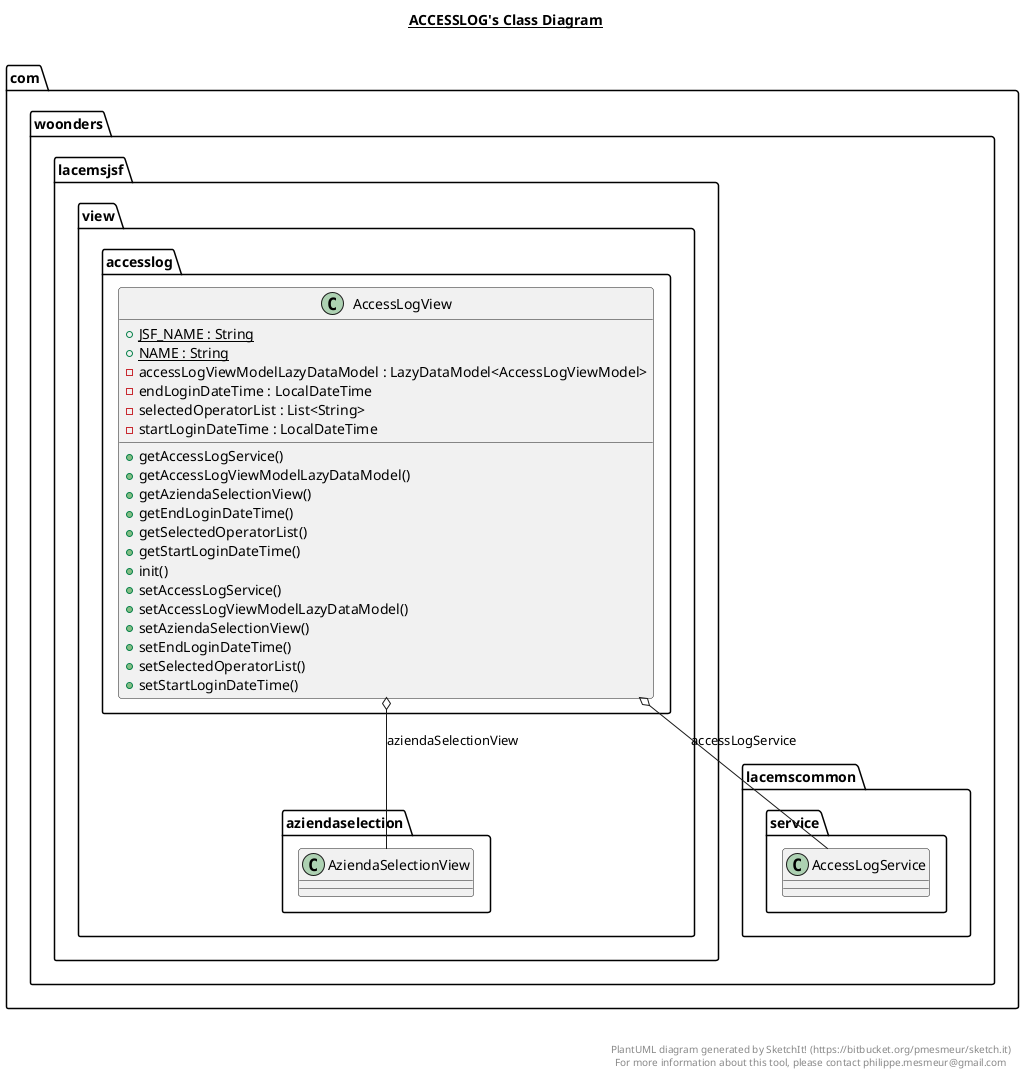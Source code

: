 @startuml

title __ACCESSLOG's Class Diagram__\n

  namespace com.woonders.lacemsjsf.view.accesslog {
    class com.woonders.lacemsjsf.view.accesslog.AccessLogView {
        {static} + JSF_NAME : String
        {static} + NAME : String
        - accessLogViewModelLazyDataModel : LazyDataModel<AccessLogViewModel>
        - endLoginDateTime : LocalDateTime
        - selectedOperatorList : List<String>
        - startLoginDateTime : LocalDateTime
        + getAccessLogService()
        + getAccessLogViewModelLazyDataModel()
        + getAziendaSelectionView()
        + getEndLoginDateTime()
        + getSelectedOperatorList()
        + getStartLoginDateTime()
        + init()
        + setAccessLogService()
        + setAccessLogViewModelLazyDataModel()
        + setAziendaSelectionView()
        + setEndLoginDateTime()
        + setSelectedOperatorList()
        + setStartLoginDateTime()
    }
  }
  

  com.woonders.lacemsjsf.view.accesslog.AccessLogView o-- com.woonders.lacemscommon.service.AccessLogService : accessLogService
  com.woonders.lacemsjsf.view.accesslog.AccessLogView o-- com.woonders.lacemsjsf.view.aziendaselection.AziendaSelectionView : aziendaSelectionView


right footer


PlantUML diagram generated by SketchIt! (https://bitbucket.org/pmesmeur/sketch.it)
For more information about this tool, please contact philippe.mesmeur@gmail.com
endfooter

@enduml
